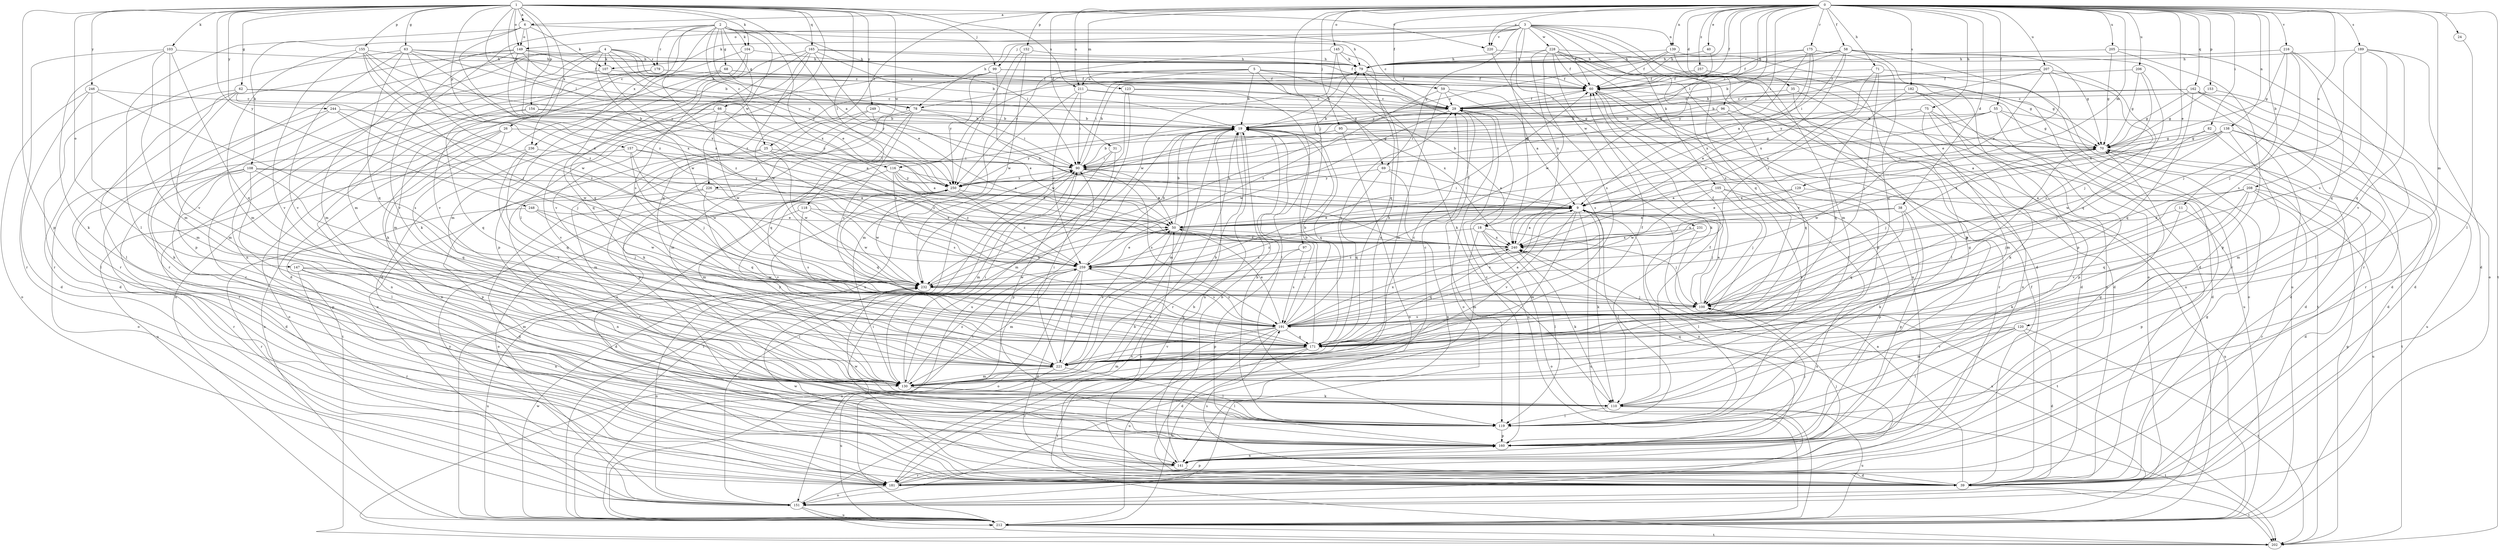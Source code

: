 strict digraph  {
0;
1;
2;
3;
4;
5;
6;
9;
11;
18;
19;
24;
25;
26;
29;
31;
35;
38;
39;
40;
50;
55;
58;
59;
60;
62;
63;
66;
68;
69;
70;
71;
75;
78;
79;
82;
90;
95;
96;
97;
99;
100;
103;
104;
105;
107;
108;
110;
116;
118;
119;
120;
123;
129;
130;
138;
139;
141;
145;
147;
149;
151;
152;
153;
154;
155;
157;
160;
162;
165;
171;
175;
179;
181;
182;
189;
191;
202;
205;
206;
207;
208;
211;
212;
216;
220;
221;
226;
228;
231;
232;
236;
240;
244;
246;
248;
249;
250;
257;
259;
0 -> 6  [label=a];
0 -> 11  [label=b];
0 -> 18  [label=b];
0 -> 24  [label=c];
0 -> 25  [label=c];
0 -> 31  [label=d];
0 -> 35  [label=d];
0 -> 38  [label=d];
0 -> 40  [label=e];
0 -> 50  [label=e];
0 -> 55  [label=f];
0 -> 58  [label=f];
0 -> 59  [label=f];
0 -> 60  [label=f];
0 -> 71  [label=h];
0 -> 75  [label=h];
0 -> 78  [label=h];
0 -> 82  [label=i];
0 -> 90  [label=i];
0 -> 95  [label=j];
0 -> 96  [label=j];
0 -> 97  [label=j];
0 -> 116  [label=l];
0 -> 120  [label=m];
0 -> 123  [label=m];
0 -> 129  [label=m];
0 -> 138  [label=n];
0 -> 139  [label=n];
0 -> 145  [label=o];
0 -> 152  [label=p];
0 -> 153  [label=p];
0 -> 162  [label=q];
0 -> 175  [label=r];
0 -> 182  [label=s];
0 -> 189  [label=s];
0 -> 202  [label=t];
0 -> 205  [label=u];
0 -> 206  [label=u];
0 -> 207  [label=u];
0 -> 208  [label=u];
0 -> 211  [label=u];
0 -> 216  [label=v];
0 -> 220  [label=v];
0 -> 257  [label=z];
1 -> 6  [label=a];
1 -> 9  [label=a];
1 -> 62  [label=g];
1 -> 63  [label=g];
1 -> 78  [label=h];
1 -> 99  [label=j];
1 -> 103  [label=k];
1 -> 104  [label=k];
1 -> 116  [label=l];
1 -> 118  [label=l];
1 -> 119  [label=l];
1 -> 147  [label=o];
1 -> 149  [label=o];
1 -> 154  [label=p];
1 -> 155  [label=p];
1 -> 157  [label=p];
1 -> 160  [label=p];
1 -> 165  [label=q];
1 -> 211  [label=u];
1 -> 220  [label=v];
1 -> 226  [label=w];
1 -> 236  [label=x];
1 -> 244  [label=y];
1 -> 246  [label=y];
1 -> 248  [label=y];
1 -> 249  [label=y];
2 -> 25  [label=c];
2 -> 26  [label=c];
2 -> 29  [label=c];
2 -> 66  [label=g];
2 -> 68  [label=g];
2 -> 90  [label=i];
2 -> 104  [label=k];
2 -> 130  [label=m];
2 -> 179  [label=r];
2 -> 226  [label=w];
2 -> 236  [label=x];
2 -> 240  [label=x];
2 -> 250  [label=y];
2 -> 259  [label=z];
3 -> 60  [label=f];
3 -> 69  [label=g];
3 -> 78  [label=h];
3 -> 99  [label=j];
3 -> 105  [label=k];
3 -> 107  [label=k];
3 -> 139  [label=n];
3 -> 149  [label=o];
3 -> 160  [label=p];
3 -> 171  [label=q];
3 -> 191  [label=s];
3 -> 220  [label=v];
3 -> 228  [label=w];
3 -> 231  [label=w];
3 -> 240  [label=x];
4 -> 29  [label=c];
4 -> 50  [label=e];
4 -> 78  [label=h];
4 -> 107  [label=k];
4 -> 130  [label=m];
4 -> 141  [label=n];
4 -> 179  [label=r];
4 -> 181  [label=r];
4 -> 221  [label=v];
4 -> 232  [label=w];
4 -> 250  [label=y];
5 -> 18  [label=b];
5 -> 19  [label=b];
5 -> 60  [label=f];
5 -> 69  [label=g];
5 -> 70  [label=g];
5 -> 90  [label=i];
5 -> 211  [label=u];
5 -> 212  [label=u];
6 -> 79  [label=h];
6 -> 107  [label=k];
6 -> 108  [label=k];
6 -> 119  [label=l];
6 -> 149  [label=o];
6 -> 240  [label=x];
6 -> 259  [label=z];
9 -> 50  [label=e];
9 -> 90  [label=i];
9 -> 100  [label=j];
9 -> 110  [label=k];
9 -> 119  [label=l];
9 -> 130  [label=m];
9 -> 141  [label=n];
9 -> 191  [label=s];
9 -> 212  [label=u];
9 -> 221  [label=v];
9 -> 259  [label=z];
11 -> 50  [label=e];
11 -> 110  [label=k];
11 -> 160  [label=p];
18 -> 100  [label=j];
18 -> 119  [label=l];
18 -> 130  [label=m];
18 -> 151  [label=o];
18 -> 240  [label=x];
18 -> 259  [label=z];
19 -> 70  [label=g];
19 -> 79  [label=h];
19 -> 130  [label=m];
19 -> 141  [label=n];
19 -> 171  [label=q];
19 -> 181  [label=r];
19 -> 202  [label=t];
24 -> 119  [label=l];
25 -> 90  [label=i];
25 -> 130  [label=m];
25 -> 160  [label=p];
25 -> 232  [label=w];
25 -> 259  [label=z];
26 -> 70  [label=g];
26 -> 141  [label=n];
26 -> 151  [label=o];
26 -> 202  [label=t];
26 -> 212  [label=u];
29 -> 19  [label=b];
29 -> 60  [label=f];
29 -> 151  [label=o];
29 -> 212  [label=u];
29 -> 232  [label=w];
31 -> 90  [label=i];
31 -> 130  [label=m];
31 -> 160  [label=p];
35 -> 29  [label=c];
35 -> 39  [label=d];
35 -> 119  [label=l];
38 -> 50  [label=e];
38 -> 110  [label=k];
38 -> 160  [label=p];
38 -> 171  [label=q];
38 -> 240  [label=x];
39 -> 9  [label=a];
39 -> 19  [label=b];
39 -> 50  [label=e];
39 -> 60  [label=f];
39 -> 90  [label=i];
39 -> 191  [label=s];
39 -> 202  [label=t];
39 -> 232  [label=w];
40 -> 29  [label=c];
40 -> 79  [label=h];
50 -> 19  [label=b];
50 -> 191  [label=s];
50 -> 221  [label=v];
50 -> 232  [label=w];
50 -> 240  [label=x];
55 -> 19  [label=b];
55 -> 39  [label=d];
55 -> 50  [label=e];
55 -> 70  [label=g];
55 -> 90  [label=i];
55 -> 160  [label=p];
58 -> 19  [label=b];
58 -> 29  [label=c];
58 -> 70  [label=g];
58 -> 79  [label=h];
58 -> 90  [label=i];
58 -> 160  [label=p];
58 -> 181  [label=r];
58 -> 212  [label=u];
58 -> 240  [label=x];
59 -> 9  [label=a];
59 -> 29  [label=c];
59 -> 130  [label=m];
59 -> 191  [label=s];
59 -> 259  [label=z];
60 -> 29  [label=c];
60 -> 119  [label=l];
60 -> 141  [label=n];
60 -> 181  [label=r];
62 -> 29  [label=c];
62 -> 39  [label=d];
62 -> 70  [label=g];
62 -> 119  [label=l];
62 -> 130  [label=m];
62 -> 259  [label=z];
63 -> 60  [label=f];
63 -> 79  [label=h];
63 -> 90  [label=i];
63 -> 171  [label=q];
63 -> 181  [label=r];
63 -> 221  [label=v];
63 -> 232  [label=w];
63 -> 240  [label=x];
66 -> 19  [label=b];
66 -> 141  [label=n];
66 -> 221  [label=v];
66 -> 232  [label=w];
66 -> 250  [label=y];
68 -> 29  [label=c];
68 -> 60  [label=f];
68 -> 110  [label=k];
68 -> 130  [label=m];
68 -> 171  [label=q];
68 -> 250  [label=y];
69 -> 9  [label=a];
69 -> 141  [label=n];
69 -> 171  [label=q];
69 -> 250  [label=y];
70 -> 90  [label=i];
70 -> 100  [label=j];
70 -> 202  [label=t];
70 -> 232  [label=w];
71 -> 60  [label=f];
71 -> 100  [label=j];
71 -> 202  [label=t];
71 -> 240  [label=x];
71 -> 259  [label=z];
75 -> 9  [label=a];
75 -> 19  [label=b];
75 -> 39  [label=d];
75 -> 110  [label=k];
75 -> 130  [label=m];
75 -> 141  [label=n];
78 -> 19  [label=b];
78 -> 90  [label=i];
78 -> 110  [label=k];
78 -> 130  [label=m];
78 -> 171  [label=q];
78 -> 191  [label=s];
79 -> 60  [label=f];
79 -> 119  [label=l];
82 -> 39  [label=d];
82 -> 70  [label=g];
82 -> 232  [label=w];
90 -> 19  [label=b];
90 -> 50  [label=e];
90 -> 79  [label=h];
90 -> 130  [label=m];
90 -> 191  [label=s];
90 -> 250  [label=y];
95 -> 70  [label=g];
95 -> 151  [label=o];
95 -> 250  [label=y];
96 -> 19  [label=b];
96 -> 90  [label=i];
96 -> 141  [label=n];
96 -> 171  [label=q];
97 -> 160  [label=p];
97 -> 191  [label=s];
97 -> 259  [label=z];
99 -> 39  [label=d];
99 -> 60  [label=f];
99 -> 70  [label=g];
99 -> 232  [label=w];
99 -> 240  [label=x];
99 -> 250  [label=y];
100 -> 9  [label=a];
100 -> 60  [label=f];
100 -> 191  [label=s];
103 -> 79  [label=h];
103 -> 110  [label=k];
103 -> 130  [label=m];
103 -> 171  [label=q];
103 -> 181  [label=r];
103 -> 221  [label=v];
104 -> 79  [label=h];
104 -> 110  [label=k];
104 -> 171  [label=q];
104 -> 191  [label=s];
105 -> 9  [label=a];
105 -> 100  [label=j];
105 -> 160  [label=p];
105 -> 221  [label=v];
105 -> 232  [label=w];
107 -> 60  [label=f];
107 -> 181  [label=r];
107 -> 259  [label=z];
108 -> 9  [label=a];
108 -> 39  [label=d];
108 -> 119  [label=l];
108 -> 160  [label=p];
108 -> 171  [label=q];
108 -> 181  [label=r];
108 -> 250  [label=y];
110 -> 60  [label=f];
110 -> 119  [label=l];
110 -> 202  [label=t];
110 -> 212  [label=u];
116 -> 9  [label=a];
116 -> 50  [label=e];
116 -> 130  [label=m];
116 -> 191  [label=s];
116 -> 250  [label=y];
116 -> 259  [label=z];
118 -> 39  [label=d];
118 -> 50  [label=e];
118 -> 191  [label=s];
118 -> 232  [label=w];
119 -> 19  [label=b];
119 -> 160  [label=p];
120 -> 39  [label=d];
120 -> 119  [label=l];
120 -> 130  [label=m];
120 -> 171  [label=q];
120 -> 202  [label=t];
120 -> 221  [label=v];
123 -> 29  [label=c];
123 -> 119  [label=l];
123 -> 212  [label=u];
123 -> 232  [label=w];
129 -> 9  [label=a];
129 -> 50  [label=e];
129 -> 212  [label=u];
130 -> 19  [label=b];
130 -> 29  [label=c];
130 -> 90  [label=i];
130 -> 110  [label=k];
130 -> 119  [label=l];
130 -> 250  [label=y];
130 -> 259  [label=z];
138 -> 9  [label=a];
138 -> 39  [label=d];
138 -> 70  [label=g];
138 -> 100  [label=j];
138 -> 130  [label=m];
138 -> 212  [label=u];
138 -> 240  [label=x];
139 -> 39  [label=d];
139 -> 60  [label=f];
139 -> 79  [label=h];
139 -> 130  [label=m];
139 -> 250  [label=y];
141 -> 19  [label=b];
141 -> 39  [label=d];
141 -> 100  [label=j];
141 -> 181  [label=r];
145 -> 79  [label=h];
145 -> 110  [label=k];
145 -> 171  [label=q];
145 -> 232  [label=w];
145 -> 250  [label=y];
147 -> 130  [label=m];
147 -> 141  [label=n];
147 -> 181  [label=r];
147 -> 221  [label=v];
147 -> 232  [label=w];
149 -> 19  [label=b];
149 -> 29  [label=c];
149 -> 79  [label=h];
149 -> 160  [label=p];
149 -> 181  [label=r];
149 -> 221  [label=v];
149 -> 240  [label=x];
151 -> 19  [label=b];
151 -> 90  [label=i];
151 -> 202  [label=t];
151 -> 212  [label=u];
151 -> 250  [label=y];
152 -> 79  [label=h];
152 -> 212  [label=u];
152 -> 232  [label=w];
152 -> 250  [label=y];
153 -> 29  [label=c];
153 -> 39  [label=d];
153 -> 70  [label=g];
154 -> 19  [label=b];
154 -> 50  [label=e];
154 -> 171  [label=q];
154 -> 181  [label=r];
155 -> 79  [label=h];
155 -> 100  [label=j];
155 -> 130  [label=m];
155 -> 221  [label=v];
155 -> 240  [label=x];
155 -> 250  [label=y];
155 -> 259  [label=z];
157 -> 90  [label=i];
157 -> 100  [label=j];
157 -> 151  [label=o];
157 -> 232  [label=w];
157 -> 240  [label=x];
160 -> 29  [label=c];
160 -> 70  [label=g];
160 -> 100  [label=j];
160 -> 141  [label=n];
160 -> 232  [label=w];
162 -> 19  [label=b];
162 -> 29  [label=c];
162 -> 39  [label=d];
162 -> 70  [label=g];
162 -> 119  [label=l];
162 -> 171  [label=q];
162 -> 181  [label=r];
165 -> 19  [label=b];
165 -> 50  [label=e];
165 -> 60  [label=f];
165 -> 79  [label=h];
165 -> 130  [label=m];
165 -> 160  [label=p];
165 -> 171  [label=q];
165 -> 221  [label=v];
171 -> 19  [label=b];
171 -> 70  [label=g];
171 -> 130  [label=m];
171 -> 181  [label=r];
171 -> 212  [label=u];
171 -> 221  [label=v];
175 -> 9  [label=a];
175 -> 60  [label=f];
175 -> 79  [label=h];
175 -> 171  [label=q];
175 -> 240  [label=x];
175 -> 250  [label=y];
179 -> 39  [label=d];
179 -> 60  [label=f];
179 -> 212  [label=u];
181 -> 70  [label=g];
181 -> 151  [label=o];
181 -> 160  [label=p];
181 -> 240  [label=x];
182 -> 29  [label=c];
182 -> 39  [label=d];
182 -> 151  [label=o];
182 -> 171  [label=q];
182 -> 212  [label=u];
189 -> 39  [label=d];
189 -> 79  [label=h];
189 -> 100  [label=j];
189 -> 171  [label=q];
189 -> 191  [label=s];
189 -> 221  [label=v];
191 -> 9  [label=a];
191 -> 19  [label=b];
191 -> 29  [label=c];
191 -> 39  [label=d];
191 -> 50  [label=e];
191 -> 171  [label=q];
191 -> 202  [label=t];
191 -> 212  [label=u];
191 -> 221  [label=v];
191 -> 240  [label=x];
191 -> 259  [label=z];
202 -> 70  [label=g];
205 -> 70  [label=g];
205 -> 79  [label=h];
205 -> 160  [label=p];
205 -> 181  [label=r];
206 -> 60  [label=f];
206 -> 70  [label=g];
206 -> 100  [label=j];
206 -> 240  [label=x];
207 -> 9  [label=a];
207 -> 19  [label=b];
207 -> 50  [label=e];
207 -> 60  [label=f];
207 -> 171  [label=q];
207 -> 191  [label=s];
207 -> 250  [label=y];
208 -> 9  [label=a];
208 -> 39  [label=d];
208 -> 100  [label=j];
208 -> 171  [label=q];
208 -> 181  [label=r];
208 -> 212  [label=u];
208 -> 221  [label=v];
211 -> 29  [label=c];
211 -> 90  [label=i];
211 -> 130  [label=m];
211 -> 240  [label=x];
211 -> 259  [label=z];
212 -> 19  [label=b];
212 -> 90  [label=i];
212 -> 202  [label=t];
212 -> 232  [label=w];
212 -> 240  [label=x];
216 -> 70  [label=g];
216 -> 79  [label=h];
216 -> 100  [label=j];
216 -> 151  [label=o];
216 -> 171  [label=q];
216 -> 191  [label=s];
220 -> 191  [label=s];
220 -> 212  [label=u];
221 -> 29  [label=c];
221 -> 50  [label=e];
221 -> 60  [label=f];
221 -> 79  [label=h];
221 -> 90  [label=i];
221 -> 119  [label=l];
221 -> 130  [label=m];
221 -> 212  [label=u];
226 -> 9  [label=a];
226 -> 39  [label=d];
226 -> 141  [label=n];
226 -> 171  [label=q];
228 -> 39  [label=d];
228 -> 60  [label=f];
228 -> 79  [label=h];
228 -> 110  [label=k];
228 -> 151  [label=o];
228 -> 160  [label=p];
228 -> 221  [label=v];
228 -> 232  [label=w];
228 -> 240  [label=x];
231 -> 119  [label=l];
231 -> 202  [label=t];
231 -> 240  [label=x];
232 -> 79  [label=h];
232 -> 100  [label=j];
232 -> 151  [label=o];
232 -> 171  [label=q];
232 -> 212  [label=u];
236 -> 90  [label=i];
236 -> 171  [label=q];
236 -> 212  [label=u];
236 -> 221  [label=v];
240 -> 9  [label=a];
240 -> 110  [label=k];
240 -> 171  [label=q];
240 -> 259  [label=z];
244 -> 19  [label=b];
244 -> 100  [label=j];
244 -> 110  [label=k];
244 -> 119  [label=l];
244 -> 232  [label=w];
246 -> 29  [label=c];
246 -> 39  [label=d];
246 -> 130  [label=m];
246 -> 151  [label=o];
246 -> 191  [label=s];
248 -> 50  [label=e];
248 -> 100  [label=j];
248 -> 181  [label=r];
248 -> 232  [label=w];
249 -> 19  [label=b];
249 -> 50  [label=e];
249 -> 151  [label=o];
249 -> 160  [label=p];
250 -> 9  [label=a];
250 -> 151  [label=o];
250 -> 171  [label=q];
250 -> 221  [label=v];
250 -> 232  [label=w];
250 -> 259  [label=z];
257 -> 60  [label=f];
257 -> 110  [label=k];
259 -> 9  [label=a];
259 -> 19  [label=b];
259 -> 39  [label=d];
259 -> 50  [label=e];
259 -> 60  [label=f];
259 -> 130  [label=m];
259 -> 151  [label=o];
259 -> 191  [label=s];
259 -> 212  [label=u];
259 -> 221  [label=v];
259 -> 232  [label=w];
}
